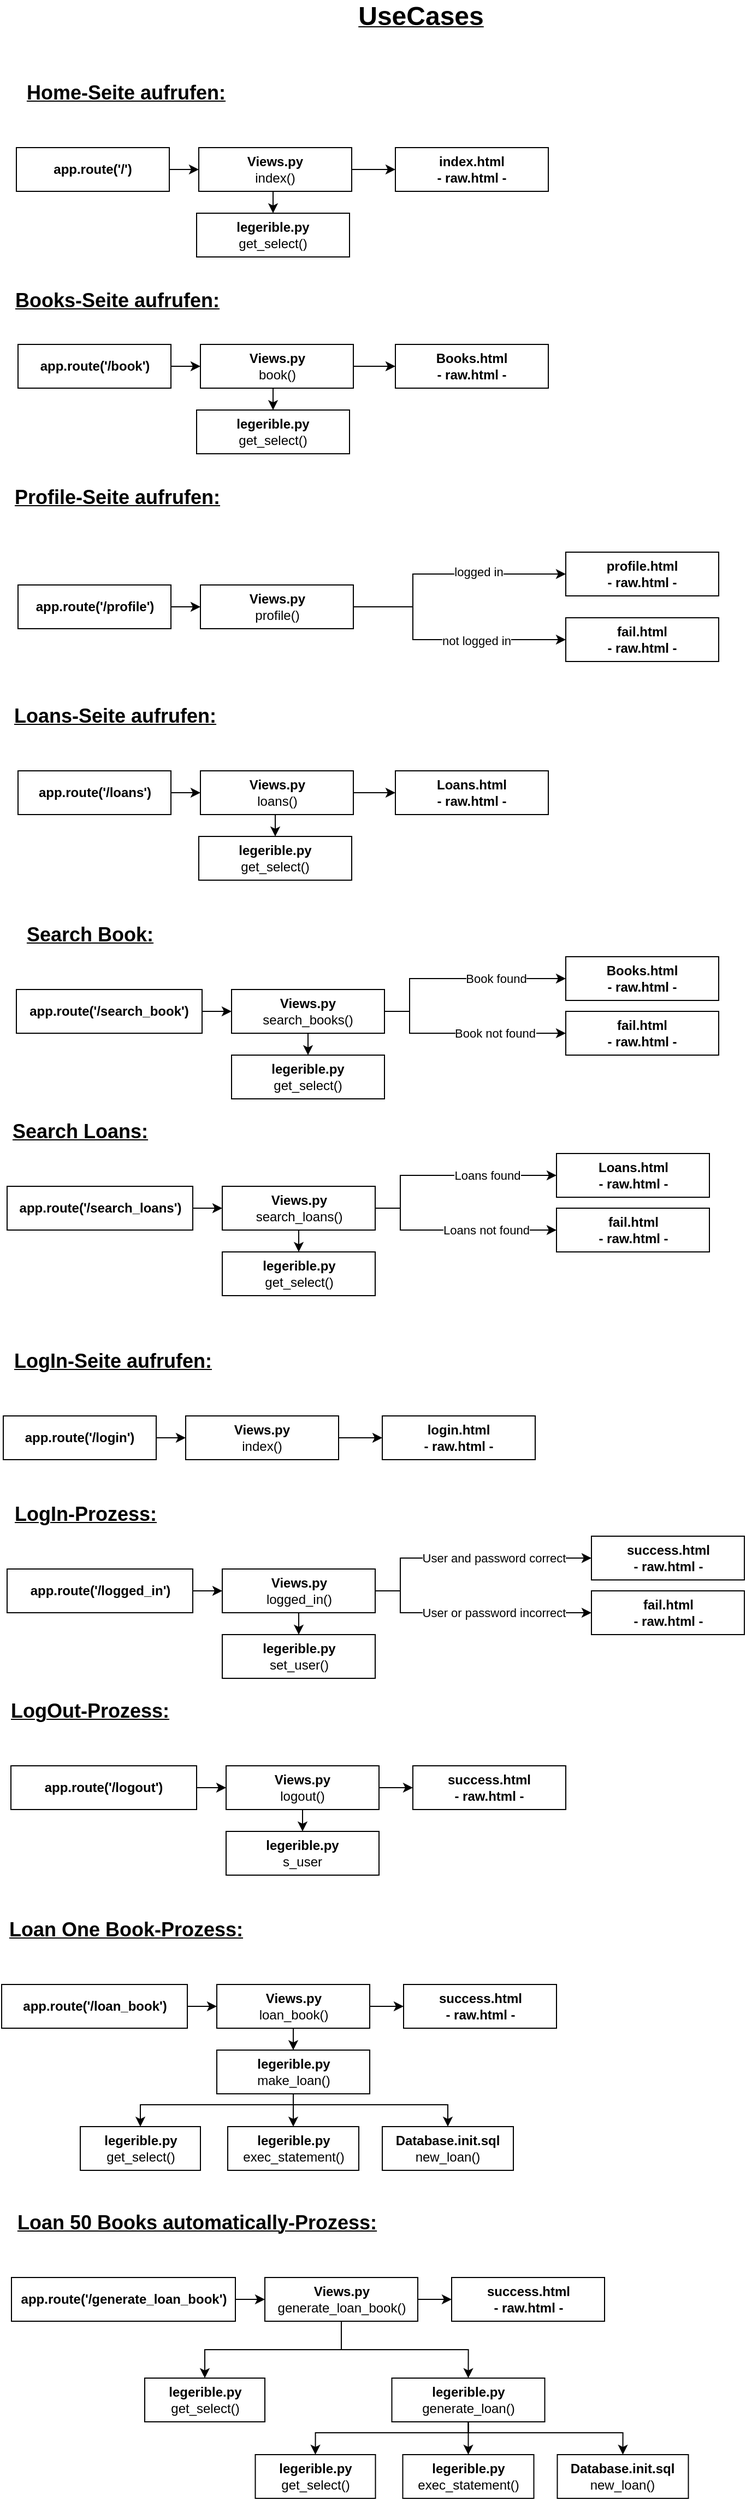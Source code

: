 <mxfile version="14.6.13" type="device"><diagram id="SpnergbPLLay7zpFK1qn" name="Seite-1"><mxGraphModel dx="2105" dy="607" grid="1" gridSize="10" guides="1" tooltips="1" connect="1" arrows="1" fold="1" page="1" pageScale="1" pageWidth="827" pageHeight="1169" math="0" shadow="0"><root><mxCell id="0"/><mxCell id="1" parent="0"/><mxCell id="m5xJV0NDWJDm3_9PE0EE-1" value="&lt;b&gt;&lt;u&gt;&lt;font style=&quot;font-size: 24px&quot;&gt;UseCases&lt;/font&gt;&lt;/u&gt;&lt;/b&gt;" style="text;html=1;align=center;verticalAlign=middle;resizable=0;points=[];autosize=1;" vertex="1" parent="1"><mxGeometry x="-485" y="90" width="130" height="20" as="geometry"/></mxCell><mxCell id="m5xJV0NDWJDm3_9PE0EE-2" value="&lt;b&gt;&lt;u&gt;&lt;font style=&quot;font-size: 18px&quot;&gt;Home-Seite aufrufen:&lt;/font&gt;&lt;/u&gt;&lt;/b&gt;" style="text;html=1;align=center;verticalAlign=middle;resizable=0;points=[];autosize=1;" vertex="1" parent="1"><mxGeometry x="-790" y="160" width="200" height="20" as="geometry"/></mxCell><mxCell id="m5xJV0NDWJDm3_9PE0EE-3" value="&lt;b&gt;index.html&lt;br&gt;- raw.html -&lt;br&gt;&lt;/b&gt;" style="rounded=0;whiteSpace=wrap;html=1;" vertex="1" parent="1"><mxGeometry x="-443" y="220" width="140" height="40" as="geometry"/></mxCell><mxCell id="m5xJV0NDWJDm3_9PE0EE-20" style="edgeStyle=orthogonalEdgeStyle;rounded=0;orthogonalLoop=1;jettySize=auto;html=1;exitX=1;exitY=0.5;exitDx=0;exitDy=0;" edge="1" parent="1" source="m5xJV0NDWJDm3_9PE0EE-7" target="m5xJV0NDWJDm3_9PE0EE-3"><mxGeometry relative="1" as="geometry"/></mxCell><mxCell id="m5xJV0NDWJDm3_9PE0EE-53" style="edgeStyle=orthogonalEdgeStyle;rounded=0;orthogonalLoop=1;jettySize=auto;html=1;exitX=0.5;exitY=1;exitDx=0;exitDy=0;entryX=0.5;entryY=0;entryDx=0;entryDy=0;" edge="1" parent="1" source="m5xJV0NDWJDm3_9PE0EE-7" target="m5xJV0NDWJDm3_9PE0EE-9"><mxGeometry relative="1" as="geometry"/></mxCell><mxCell id="m5xJV0NDWJDm3_9PE0EE-7" value="&lt;b&gt;Views.py&lt;/b&gt;&lt;br&gt;index()" style="rounded=0;whiteSpace=wrap;html=1;" vertex="1" parent="1"><mxGeometry x="-623" y="220" width="140" height="40" as="geometry"/></mxCell><mxCell id="m5xJV0NDWJDm3_9PE0EE-9" value="&lt;b&gt;legerible.py&lt;/b&gt;&lt;br&gt;get_select()" style="rounded=0;whiteSpace=wrap;html=1;" vertex="1" parent="1"><mxGeometry x="-625" y="280" width="140" height="40" as="geometry"/></mxCell><mxCell id="m5xJV0NDWJDm3_9PE0EE-11" value="&lt;b&gt;&lt;u&gt;&lt;font style=&quot;font-size: 18px&quot;&gt;Books-Seite aufrufen:&lt;/font&gt;&lt;/u&gt;&lt;/b&gt;" style="text;html=1;align=center;verticalAlign=middle;resizable=0;points=[];autosize=1;" vertex="1" parent="1"><mxGeometry x="-798.5" y="350" width="200" height="20" as="geometry"/></mxCell><mxCell id="m5xJV0NDWJDm3_9PE0EE-14" value="&lt;b&gt;Books.html&lt;br&gt;- raw.html -&lt;br&gt;&lt;/b&gt;" style="rounded=0;whiteSpace=wrap;html=1;" vertex="1" parent="1"><mxGeometry x="-443" y="400" width="140" height="40" as="geometry"/></mxCell><mxCell id="m5xJV0NDWJDm3_9PE0EE-22" style="edgeStyle=orthogonalEdgeStyle;rounded=0;orthogonalLoop=1;jettySize=auto;html=1;exitX=1;exitY=0.5;exitDx=0;exitDy=0;" edge="1" parent="1" source="m5xJV0NDWJDm3_9PE0EE-17" target="m5xJV0NDWJDm3_9PE0EE-14"><mxGeometry relative="1" as="geometry"/></mxCell><mxCell id="m5xJV0NDWJDm3_9PE0EE-54" style="edgeStyle=orthogonalEdgeStyle;rounded=0;orthogonalLoop=1;jettySize=auto;html=1;exitX=0.5;exitY=1;exitDx=0;exitDy=0;entryX=0.5;entryY=0;entryDx=0;entryDy=0;" edge="1" parent="1" source="m5xJV0NDWJDm3_9PE0EE-17" target="m5xJV0NDWJDm3_9PE0EE-18"><mxGeometry relative="1" as="geometry"/></mxCell><mxCell id="m5xJV0NDWJDm3_9PE0EE-17" value="&lt;b&gt;Views.py&lt;/b&gt;&lt;br&gt;book()" style="rounded=0;whiteSpace=wrap;html=1;" vertex="1" parent="1"><mxGeometry x="-621.5" y="400" width="140" height="40" as="geometry"/></mxCell><mxCell id="m5xJV0NDWJDm3_9PE0EE-18" value="&lt;b&gt;legerible.py&lt;/b&gt;&lt;br&gt;get_select()" style="rounded=0;whiteSpace=wrap;html=1;" vertex="1" parent="1"><mxGeometry x="-625" y="460" width="140" height="40" as="geometry"/></mxCell><mxCell id="m5xJV0NDWJDm3_9PE0EE-24" style="edgeStyle=orthogonalEdgeStyle;rounded=0;orthogonalLoop=1;jettySize=auto;html=1;exitX=1;exitY=0.5;exitDx=0;exitDy=0;entryX=0;entryY=0.5;entryDx=0;entryDy=0;" edge="1" parent="1" source="m5xJV0NDWJDm3_9PE0EE-23" target="m5xJV0NDWJDm3_9PE0EE-7"><mxGeometry relative="1" as="geometry"/></mxCell><mxCell id="m5xJV0NDWJDm3_9PE0EE-23" value="&lt;b&gt;app.route('/')&lt;/b&gt;" style="rounded=0;whiteSpace=wrap;html=1;" vertex="1" parent="1"><mxGeometry x="-790" y="220" width="140" height="40" as="geometry"/></mxCell><mxCell id="m5xJV0NDWJDm3_9PE0EE-26" style="edgeStyle=orthogonalEdgeStyle;rounded=0;orthogonalLoop=1;jettySize=auto;html=1;exitX=1;exitY=0.5;exitDx=0;exitDy=0;entryX=0;entryY=0.5;entryDx=0;entryDy=0;" edge="1" parent="1" source="m5xJV0NDWJDm3_9PE0EE-25" target="m5xJV0NDWJDm3_9PE0EE-17"><mxGeometry relative="1" as="geometry"/></mxCell><mxCell id="m5xJV0NDWJDm3_9PE0EE-25" value="&lt;b&gt;app.route('/book')&lt;/b&gt;" style="rounded=0;whiteSpace=wrap;html=1;" vertex="1" parent="1"><mxGeometry x="-788.5" y="400" width="140" height="40" as="geometry"/></mxCell><mxCell id="m5xJV0NDWJDm3_9PE0EE-27" value="&lt;b&gt;&lt;u&gt;&lt;font style=&quot;font-size: 18px&quot;&gt;Profile-Seite aufrufen:&lt;/font&gt;&lt;/u&gt;&lt;/b&gt;" style="text;html=1;align=center;verticalAlign=middle;resizable=0;points=[];autosize=1;" vertex="1" parent="1"><mxGeometry x="-798.5" y="530" width="200" height="20" as="geometry"/></mxCell><mxCell id="m5xJV0NDWJDm3_9PE0EE-28" value="&lt;b&gt;profile.html&lt;br&gt;- raw.html -&lt;br&gt;&lt;/b&gt;" style="rounded=0;whiteSpace=wrap;html=1;" vertex="1" parent="1"><mxGeometry x="-287" y="590" width="140" height="40" as="geometry"/></mxCell><mxCell id="m5xJV0NDWJDm3_9PE0EE-29" style="edgeStyle=orthogonalEdgeStyle;rounded=0;orthogonalLoop=1;jettySize=auto;html=1;exitX=1;exitY=0.5;exitDx=0;exitDy=0;entryX=0;entryY=0.5;entryDx=0;entryDy=0;" edge="1" parent="1" source="m5xJV0NDWJDm3_9PE0EE-31" target="m5xJV0NDWJDm3_9PE0EE-32"><mxGeometry relative="1" as="geometry"><Array as="points"><mxPoint x="-427" y="640"/><mxPoint x="-427" y="670"/></Array></mxGeometry></mxCell><mxCell id="m5xJV0NDWJDm3_9PE0EE-36" value="not logged in" style="edgeLabel;html=1;align=center;verticalAlign=middle;resizable=0;points=[];" vertex="1" connectable="0" parent="m5xJV0NDWJDm3_9PE0EE-29"><mxGeometry x="0.268" y="-1" relative="1" as="geometry"><mxPoint as="offset"/></mxGeometry></mxCell><mxCell id="m5xJV0NDWJDm3_9PE0EE-30" style="edgeStyle=orthogonalEdgeStyle;rounded=0;orthogonalLoop=1;jettySize=auto;html=1;exitX=1;exitY=0.5;exitDx=0;exitDy=0;" edge="1" parent="1" source="m5xJV0NDWJDm3_9PE0EE-31" target="m5xJV0NDWJDm3_9PE0EE-28"><mxGeometry relative="1" as="geometry"><Array as="points"><mxPoint x="-427" y="640"/><mxPoint x="-427" y="610"/></Array></mxGeometry></mxCell><mxCell id="m5xJV0NDWJDm3_9PE0EE-35" value="logged in" style="edgeLabel;html=1;align=center;verticalAlign=middle;resizable=0;points=[];" vertex="1" connectable="0" parent="m5xJV0NDWJDm3_9PE0EE-30"><mxGeometry x="0.285" y="2" relative="1" as="geometry"><mxPoint as="offset"/></mxGeometry></mxCell><mxCell id="m5xJV0NDWJDm3_9PE0EE-31" value="&lt;b&gt;Views.py&lt;/b&gt;&lt;br&gt;profile()" style="rounded=0;whiteSpace=wrap;html=1;" vertex="1" parent="1"><mxGeometry x="-621.5" y="620" width="140" height="40" as="geometry"/></mxCell><mxCell id="m5xJV0NDWJDm3_9PE0EE-32" value="&lt;b&gt;fail.html&lt;br&gt;- raw.html -&lt;br&gt;&lt;/b&gt;" style="rounded=0;whiteSpace=wrap;html=1;" vertex="1" parent="1"><mxGeometry x="-287" y="650" width="140" height="40" as="geometry"/></mxCell><mxCell id="m5xJV0NDWJDm3_9PE0EE-33" style="edgeStyle=orthogonalEdgeStyle;rounded=0;orthogonalLoop=1;jettySize=auto;html=1;exitX=1;exitY=0.5;exitDx=0;exitDy=0;entryX=0;entryY=0.5;entryDx=0;entryDy=0;" edge="1" parent="1" source="m5xJV0NDWJDm3_9PE0EE-34" target="m5xJV0NDWJDm3_9PE0EE-31"><mxGeometry relative="1" as="geometry"/></mxCell><mxCell id="m5xJV0NDWJDm3_9PE0EE-34" value="&lt;b&gt;app.route('/profile')&lt;/b&gt;" style="rounded=0;whiteSpace=wrap;html=1;" vertex="1" parent="1"><mxGeometry x="-788.5" y="620" width="140" height="40" as="geometry"/></mxCell><mxCell id="m5xJV0NDWJDm3_9PE0EE-37" value="&lt;b&gt;&lt;u&gt;&lt;font style=&quot;font-size: 18px&quot;&gt;Loans-Seite aufrufen:&lt;/font&gt;&lt;/u&gt;&lt;/b&gt;" style="text;html=1;align=center;verticalAlign=middle;resizable=0;points=[];autosize=1;" vertex="1" parent="1"><mxGeometry x="-800" y="730" width="200" height="20" as="geometry"/></mxCell><mxCell id="m5xJV0NDWJDm3_9PE0EE-38" value="&lt;b&gt;Loans.html&lt;br&gt;- raw.html -&lt;br&gt;&lt;/b&gt;" style="rounded=0;whiteSpace=wrap;html=1;" vertex="1" parent="1"><mxGeometry x="-443" y="790" width="140" height="40" as="geometry"/></mxCell><mxCell id="m5xJV0NDWJDm3_9PE0EE-40" style="edgeStyle=orthogonalEdgeStyle;rounded=0;orthogonalLoop=1;jettySize=auto;html=1;exitX=1;exitY=0.5;exitDx=0;exitDy=0;" edge="1" parent="1" source="m5xJV0NDWJDm3_9PE0EE-41" target="m5xJV0NDWJDm3_9PE0EE-38"><mxGeometry relative="1" as="geometry"/></mxCell><mxCell id="m5xJV0NDWJDm3_9PE0EE-55" style="edgeStyle=orthogonalEdgeStyle;rounded=0;orthogonalLoop=1;jettySize=auto;html=1;exitX=0.5;exitY=1;exitDx=0;exitDy=0;entryX=0.5;entryY=0;entryDx=0;entryDy=0;" edge="1" parent="1" source="m5xJV0NDWJDm3_9PE0EE-41" target="m5xJV0NDWJDm3_9PE0EE-42"><mxGeometry relative="1" as="geometry"/></mxCell><mxCell id="m5xJV0NDWJDm3_9PE0EE-41" value="&lt;b&gt;Views.py&lt;/b&gt;&lt;br&gt;loans()" style="rounded=0;whiteSpace=wrap;html=1;" vertex="1" parent="1"><mxGeometry x="-621.5" y="790" width="140" height="40" as="geometry"/></mxCell><mxCell id="m5xJV0NDWJDm3_9PE0EE-42" value="&lt;b&gt;legerible.py&lt;/b&gt;&lt;br&gt;get_select()" style="rounded=0;whiteSpace=wrap;html=1;" vertex="1" parent="1"><mxGeometry x="-623" y="850" width="140" height="40" as="geometry"/></mxCell><mxCell id="m5xJV0NDWJDm3_9PE0EE-43" style="edgeStyle=orthogonalEdgeStyle;rounded=0;orthogonalLoop=1;jettySize=auto;html=1;exitX=1;exitY=0.5;exitDx=0;exitDy=0;entryX=0;entryY=0.5;entryDx=0;entryDy=0;" edge="1" parent="1" source="m5xJV0NDWJDm3_9PE0EE-44" target="m5xJV0NDWJDm3_9PE0EE-41"><mxGeometry relative="1" as="geometry"/></mxCell><mxCell id="m5xJV0NDWJDm3_9PE0EE-44" value="&lt;b&gt;app.route('/loans')&lt;/b&gt;" style="rounded=0;whiteSpace=wrap;html=1;" vertex="1" parent="1"><mxGeometry x="-788.5" y="790" width="140" height="40" as="geometry"/></mxCell><mxCell id="m5xJV0NDWJDm3_9PE0EE-45" value="&lt;b&gt;&lt;u&gt;&lt;font style=&quot;font-size: 18px&quot;&gt;Search Book:&lt;/font&gt;&lt;/u&gt;&lt;/b&gt;" style="text;html=1;align=center;verticalAlign=middle;resizable=0;points=[];autosize=1;" vertex="1" parent="1"><mxGeometry x="-788.5" y="930" width="130" height="20" as="geometry"/></mxCell><mxCell id="m5xJV0NDWJDm3_9PE0EE-46" value="&lt;b&gt;Books.html&lt;br&gt;- raw.html -&lt;br&gt;&lt;/b&gt;" style="rounded=0;whiteSpace=wrap;html=1;" vertex="1" parent="1"><mxGeometry x="-287" y="960" width="140" height="40" as="geometry"/></mxCell><mxCell id="m5xJV0NDWJDm3_9PE0EE-48" value="Book found" style="edgeStyle=orthogonalEdgeStyle;rounded=0;orthogonalLoop=1;jettySize=auto;html=1;exitX=1;exitY=0.5;exitDx=0;exitDy=0;" edge="1" parent="1" source="m5xJV0NDWJDm3_9PE0EE-49" target="m5xJV0NDWJDm3_9PE0EE-46"><mxGeometry x="0.346" relative="1" as="geometry"><Array as="points"><mxPoint x="-430" y="1010"/><mxPoint x="-430" y="980"/></Array><mxPoint as="offset"/></mxGeometry></mxCell><mxCell id="m5xJV0NDWJDm3_9PE0EE-56" style="edgeStyle=orthogonalEdgeStyle;rounded=0;orthogonalLoop=1;jettySize=auto;html=1;exitX=0.5;exitY=1;exitDx=0;exitDy=0;entryX=0.5;entryY=0;entryDx=0;entryDy=0;" edge="1" parent="1" source="m5xJV0NDWJDm3_9PE0EE-49" target="m5xJV0NDWJDm3_9PE0EE-50"><mxGeometry relative="1" as="geometry"/></mxCell><mxCell id="m5xJV0NDWJDm3_9PE0EE-58" value="Book not found" style="edgeStyle=orthogonalEdgeStyle;rounded=0;orthogonalLoop=1;jettySize=auto;html=1;exitX=1;exitY=0.5;exitDx=0;exitDy=0;" edge="1" parent="1" source="m5xJV0NDWJDm3_9PE0EE-49" target="m5xJV0NDWJDm3_9PE0EE-57"><mxGeometry x="0.301" relative="1" as="geometry"><Array as="points"><mxPoint x="-430" y="1010"/><mxPoint x="-430" y="1030"/></Array><mxPoint as="offset"/></mxGeometry></mxCell><mxCell id="m5xJV0NDWJDm3_9PE0EE-49" value="&lt;b&gt;Views.py&lt;/b&gt;&lt;br&gt;search_books()" style="rounded=0;whiteSpace=wrap;html=1;" vertex="1" parent="1"><mxGeometry x="-593" y="990" width="140" height="40" as="geometry"/></mxCell><mxCell id="m5xJV0NDWJDm3_9PE0EE-50" value="&lt;b&gt;legerible.py&lt;/b&gt;&lt;br&gt;get_select()" style="rounded=0;whiteSpace=wrap;html=1;" vertex="1" parent="1"><mxGeometry x="-593" y="1050" width="140" height="40" as="geometry"/></mxCell><mxCell id="m5xJV0NDWJDm3_9PE0EE-51" style="edgeStyle=orthogonalEdgeStyle;rounded=0;orthogonalLoop=1;jettySize=auto;html=1;exitX=1;exitY=0.5;exitDx=0;exitDy=0;entryX=0;entryY=0.5;entryDx=0;entryDy=0;" edge="1" parent="1" source="m5xJV0NDWJDm3_9PE0EE-52" target="m5xJV0NDWJDm3_9PE0EE-49"><mxGeometry relative="1" as="geometry"/></mxCell><mxCell id="m5xJV0NDWJDm3_9PE0EE-52" value="&lt;b&gt;app.route('/search_book')&lt;/b&gt;" style="rounded=0;whiteSpace=wrap;html=1;" vertex="1" parent="1"><mxGeometry x="-790" y="990" width="170" height="40" as="geometry"/></mxCell><mxCell id="m5xJV0NDWJDm3_9PE0EE-57" value="&lt;b&gt;fail.html&lt;br&gt;- raw.html -&lt;br&gt;&lt;/b&gt;" style="rounded=0;whiteSpace=wrap;html=1;" vertex="1" parent="1"><mxGeometry x="-287" y="1010" width="140" height="40" as="geometry"/></mxCell><mxCell id="m5xJV0NDWJDm3_9PE0EE-59" value="&lt;b&gt;&lt;u&gt;&lt;font style=&quot;font-size: 18px&quot;&gt;Search Loans:&lt;/font&gt;&lt;/u&gt;&lt;/b&gt;" style="text;html=1;align=center;verticalAlign=middle;resizable=0;points=[];autosize=1;" vertex="1" parent="1"><mxGeometry x="-802" y="1110" width="140" height="20" as="geometry"/></mxCell><mxCell id="m5xJV0NDWJDm3_9PE0EE-60" value="&lt;b&gt;Loans.html&lt;br&gt;- raw.html -&lt;br&gt;&lt;/b&gt;" style="rounded=0;whiteSpace=wrap;html=1;" vertex="1" parent="1"><mxGeometry x="-295.5" y="1140" width="140" height="40" as="geometry"/></mxCell><mxCell id="m5xJV0NDWJDm3_9PE0EE-61" value="Loans found" style="edgeStyle=orthogonalEdgeStyle;rounded=0;orthogonalLoop=1;jettySize=auto;html=1;exitX=1;exitY=0.5;exitDx=0;exitDy=0;" edge="1" parent="1" source="m5xJV0NDWJDm3_9PE0EE-64" target="m5xJV0NDWJDm3_9PE0EE-60"><mxGeometry x="0.346" relative="1" as="geometry"><Array as="points"><mxPoint x="-438.5" y="1190"/><mxPoint x="-438.5" y="1160"/></Array><mxPoint as="offset"/></mxGeometry></mxCell><mxCell id="m5xJV0NDWJDm3_9PE0EE-62" style="edgeStyle=orthogonalEdgeStyle;rounded=0;orthogonalLoop=1;jettySize=auto;html=1;exitX=0.5;exitY=1;exitDx=0;exitDy=0;entryX=0.5;entryY=0;entryDx=0;entryDy=0;" edge="1" parent="1" source="m5xJV0NDWJDm3_9PE0EE-64" target="m5xJV0NDWJDm3_9PE0EE-65"><mxGeometry relative="1" as="geometry"/></mxCell><mxCell id="m5xJV0NDWJDm3_9PE0EE-63" value="Loans not found" style="edgeStyle=orthogonalEdgeStyle;rounded=0;orthogonalLoop=1;jettySize=auto;html=1;exitX=1;exitY=0.5;exitDx=0;exitDy=0;" edge="1" parent="1" source="m5xJV0NDWJDm3_9PE0EE-64" target="m5xJV0NDWJDm3_9PE0EE-68"><mxGeometry x="0.301" relative="1" as="geometry"><Array as="points"><mxPoint x="-438.5" y="1190"/><mxPoint x="-438.5" y="1210"/></Array><mxPoint as="offset"/></mxGeometry></mxCell><mxCell id="m5xJV0NDWJDm3_9PE0EE-64" value="&lt;b&gt;Views.py&lt;/b&gt;&lt;br&gt;search_loans()" style="rounded=0;whiteSpace=wrap;html=1;" vertex="1" parent="1"><mxGeometry x="-601.5" y="1170" width="140" height="40" as="geometry"/></mxCell><mxCell id="m5xJV0NDWJDm3_9PE0EE-65" value="&lt;b&gt;legerible.py&lt;/b&gt;&lt;br&gt;get_select()" style="rounded=0;whiteSpace=wrap;html=1;" vertex="1" parent="1"><mxGeometry x="-601.5" y="1230" width="140" height="40" as="geometry"/></mxCell><mxCell id="m5xJV0NDWJDm3_9PE0EE-66" style="edgeStyle=orthogonalEdgeStyle;rounded=0;orthogonalLoop=1;jettySize=auto;html=1;exitX=1;exitY=0.5;exitDx=0;exitDy=0;entryX=0;entryY=0.5;entryDx=0;entryDy=0;" edge="1" parent="1" source="m5xJV0NDWJDm3_9PE0EE-67" target="m5xJV0NDWJDm3_9PE0EE-64"><mxGeometry relative="1" as="geometry"/></mxCell><mxCell id="m5xJV0NDWJDm3_9PE0EE-67" value="&lt;b&gt;app.route('/search_loans')&lt;/b&gt;" style="rounded=0;whiteSpace=wrap;html=1;" vertex="1" parent="1"><mxGeometry x="-798.5" y="1170" width="170" height="40" as="geometry"/></mxCell><mxCell id="m5xJV0NDWJDm3_9PE0EE-68" value="&lt;b&gt;fail.html&lt;br&gt;- raw.html -&lt;br&gt;&lt;/b&gt;" style="rounded=0;whiteSpace=wrap;html=1;" vertex="1" parent="1"><mxGeometry x="-295.5" y="1190" width="140" height="40" as="geometry"/></mxCell><mxCell id="m5xJV0NDWJDm3_9PE0EE-69" value="&lt;b&gt;&lt;u&gt;&lt;font style=&quot;font-size: 18px&quot;&gt;LogIn-Prozess:&lt;/font&gt;&lt;/u&gt;&lt;/b&gt;" style="text;html=1;align=center;verticalAlign=middle;resizable=0;points=[];autosize=1;" vertex="1" parent="1"><mxGeometry x="-802" y="1460" width="150" height="20" as="geometry"/></mxCell><mxCell id="m5xJV0NDWJDm3_9PE0EE-70" value="&lt;b&gt;success.html&lt;br&gt;- raw.html -&lt;br&gt;&lt;/b&gt;" style="rounded=0;whiteSpace=wrap;html=1;" vertex="1" parent="1"><mxGeometry x="-263.5" y="1490" width="140" height="40" as="geometry"/></mxCell><mxCell id="m5xJV0NDWJDm3_9PE0EE-71" value="User and password correct" style="edgeStyle=orthogonalEdgeStyle;rounded=0;orthogonalLoop=1;jettySize=auto;html=1;exitX=1;exitY=0.5;exitDx=0;exitDy=0;" edge="1" parent="1" source="m5xJV0NDWJDm3_9PE0EE-74" target="m5xJV0NDWJDm3_9PE0EE-70"><mxGeometry x="0.21" relative="1" as="geometry"><Array as="points"><mxPoint x="-438.5" y="1540"/><mxPoint x="-438.5" y="1510"/></Array><mxPoint as="offset"/></mxGeometry></mxCell><mxCell id="m5xJV0NDWJDm3_9PE0EE-72" style="edgeStyle=orthogonalEdgeStyle;rounded=0;orthogonalLoop=1;jettySize=auto;html=1;exitX=0.5;exitY=1;exitDx=0;exitDy=0;entryX=0.5;entryY=0;entryDx=0;entryDy=0;" edge="1" parent="1" source="m5xJV0NDWJDm3_9PE0EE-74" target="m5xJV0NDWJDm3_9PE0EE-75"><mxGeometry relative="1" as="geometry"/></mxCell><mxCell id="m5xJV0NDWJDm3_9PE0EE-73" value="User or password incorrect" style="edgeStyle=orthogonalEdgeStyle;rounded=0;orthogonalLoop=1;jettySize=auto;html=1;exitX=1;exitY=0.5;exitDx=0;exitDy=0;" edge="1" parent="1" source="m5xJV0NDWJDm3_9PE0EE-74" target="m5xJV0NDWJDm3_9PE0EE-78"><mxGeometry x="0.174" relative="1" as="geometry"><Array as="points"><mxPoint x="-438.5" y="1540"/><mxPoint x="-438.5" y="1560"/></Array><mxPoint as="offset"/></mxGeometry></mxCell><mxCell id="m5xJV0NDWJDm3_9PE0EE-74" value="&lt;b&gt;Views.py&lt;/b&gt;&lt;br&gt;logged_in()" style="rounded=0;whiteSpace=wrap;html=1;" vertex="1" parent="1"><mxGeometry x="-601.5" y="1520" width="140" height="40" as="geometry"/></mxCell><mxCell id="m5xJV0NDWJDm3_9PE0EE-75" value="&lt;b&gt;legerible.py&lt;/b&gt;&lt;br&gt;set_user()" style="rounded=0;whiteSpace=wrap;html=1;" vertex="1" parent="1"><mxGeometry x="-601.5" y="1580" width="140" height="40" as="geometry"/></mxCell><mxCell id="m5xJV0NDWJDm3_9PE0EE-76" style="edgeStyle=orthogonalEdgeStyle;rounded=0;orthogonalLoop=1;jettySize=auto;html=1;exitX=1;exitY=0.5;exitDx=0;exitDy=0;entryX=0;entryY=0.5;entryDx=0;entryDy=0;" edge="1" parent="1" source="m5xJV0NDWJDm3_9PE0EE-77" target="m5xJV0NDWJDm3_9PE0EE-74"><mxGeometry relative="1" as="geometry"/></mxCell><mxCell id="m5xJV0NDWJDm3_9PE0EE-77" value="&lt;b&gt;app.route('/logged_in')&lt;/b&gt;" style="rounded=0;whiteSpace=wrap;html=1;" vertex="1" parent="1"><mxGeometry x="-798.5" y="1520" width="170" height="40" as="geometry"/></mxCell><mxCell id="m5xJV0NDWJDm3_9PE0EE-78" value="&lt;b&gt;fail.html&lt;br&gt;- raw.html -&lt;br&gt;&lt;/b&gt;" style="rounded=0;whiteSpace=wrap;html=1;" vertex="1" parent="1"><mxGeometry x="-263.5" y="1540" width="140" height="40" as="geometry"/></mxCell><mxCell id="m5xJV0NDWJDm3_9PE0EE-79" value="&lt;b&gt;&lt;u&gt;&lt;font style=&quot;font-size: 18px&quot;&gt;LogIn-Seite aufrufen:&lt;/font&gt;&lt;/u&gt;&lt;/b&gt;" style="text;html=1;align=center;verticalAlign=middle;resizable=0;points=[];autosize=1;" vertex="1" parent="1"><mxGeometry x="-802" y="1320" width="200" height="20" as="geometry"/></mxCell><mxCell id="m5xJV0NDWJDm3_9PE0EE-80" value="&lt;b&gt;login.html&lt;br&gt;- raw.html -&lt;br&gt;&lt;/b&gt;" style="rounded=0;whiteSpace=wrap;html=1;" vertex="1" parent="1"><mxGeometry x="-455" y="1380" width="140" height="40" as="geometry"/></mxCell><mxCell id="m5xJV0NDWJDm3_9PE0EE-81" style="edgeStyle=orthogonalEdgeStyle;rounded=0;orthogonalLoop=1;jettySize=auto;html=1;exitX=1;exitY=0.5;exitDx=0;exitDy=0;" edge="1" parent="1" source="m5xJV0NDWJDm3_9PE0EE-83" target="m5xJV0NDWJDm3_9PE0EE-80"><mxGeometry relative="1" as="geometry"/></mxCell><mxCell id="m5xJV0NDWJDm3_9PE0EE-83" value="&lt;b&gt;Views.py&lt;/b&gt;&lt;br&gt;index()" style="rounded=0;whiteSpace=wrap;html=1;" vertex="1" parent="1"><mxGeometry x="-635" y="1380" width="140" height="40" as="geometry"/></mxCell><mxCell id="m5xJV0NDWJDm3_9PE0EE-85" style="edgeStyle=orthogonalEdgeStyle;rounded=0;orthogonalLoop=1;jettySize=auto;html=1;exitX=1;exitY=0.5;exitDx=0;exitDy=0;entryX=0;entryY=0.5;entryDx=0;entryDy=0;" edge="1" parent="1" source="m5xJV0NDWJDm3_9PE0EE-86" target="m5xJV0NDWJDm3_9PE0EE-83"><mxGeometry relative="1" as="geometry"/></mxCell><mxCell id="m5xJV0NDWJDm3_9PE0EE-86" value="&lt;b&gt;app.route('/login')&lt;/b&gt;" style="rounded=0;whiteSpace=wrap;html=1;" vertex="1" parent="1"><mxGeometry x="-802" y="1380" width="140" height="40" as="geometry"/></mxCell><mxCell id="m5xJV0NDWJDm3_9PE0EE-87" value="&lt;b&gt;&lt;u&gt;&lt;font style=&quot;font-size: 18px&quot;&gt;LogOut-Prozess:&lt;/font&gt;&lt;/u&gt;&lt;/b&gt;" style="text;html=1;align=center;verticalAlign=middle;resizable=0;points=[];autosize=1;" vertex="1" parent="1"><mxGeometry x="-803.5" y="1640" width="160" height="20" as="geometry"/></mxCell><mxCell id="m5xJV0NDWJDm3_9PE0EE-88" value="&lt;b&gt;success.html&lt;br&gt;- raw.html -&lt;br&gt;&lt;/b&gt;" style="rounded=0;whiteSpace=wrap;html=1;" vertex="1" parent="1"><mxGeometry x="-427" y="1700" width="140" height="40" as="geometry"/></mxCell><mxCell id="m5xJV0NDWJDm3_9PE0EE-90" style="edgeStyle=orthogonalEdgeStyle;rounded=0;orthogonalLoop=1;jettySize=auto;html=1;exitX=0.5;exitY=1;exitDx=0;exitDy=0;entryX=0.5;entryY=0;entryDx=0;entryDy=0;" edge="1" parent="1" source="m5xJV0NDWJDm3_9PE0EE-92" target="m5xJV0NDWJDm3_9PE0EE-93"><mxGeometry relative="1" as="geometry"/></mxCell><mxCell id="m5xJV0NDWJDm3_9PE0EE-97" style="edgeStyle=orthogonalEdgeStyle;rounded=0;orthogonalLoop=1;jettySize=auto;html=1;exitX=1;exitY=0.5;exitDx=0;exitDy=0;entryX=0;entryY=0.5;entryDx=0;entryDy=0;" edge="1" parent="1" source="m5xJV0NDWJDm3_9PE0EE-92" target="m5xJV0NDWJDm3_9PE0EE-88"><mxGeometry relative="1" as="geometry"/></mxCell><mxCell id="m5xJV0NDWJDm3_9PE0EE-92" value="&lt;b&gt;Views.py&lt;/b&gt;&lt;br&gt;logout()" style="rounded=0;whiteSpace=wrap;html=1;" vertex="1" parent="1"><mxGeometry x="-598" y="1700" width="140" height="40" as="geometry"/></mxCell><mxCell id="m5xJV0NDWJDm3_9PE0EE-93" value="&lt;b&gt;legerible.py&lt;/b&gt;&lt;br&gt;s_user" style="rounded=0;whiteSpace=wrap;html=1;" vertex="1" parent="1"><mxGeometry x="-598" y="1760" width="140" height="40" as="geometry"/></mxCell><mxCell id="m5xJV0NDWJDm3_9PE0EE-94" style="edgeStyle=orthogonalEdgeStyle;rounded=0;orthogonalLoop=1;jettySize=auto;html=1;exitX=1;exitY=0.5;exitDx=0;exitDy=0;entryX=0;entryY=0.5;entryDx=0;entryDy=0;" edge="1" parent="1" source="m5xJV0NDWJDm3_9PE0EE-95" target="m5xJV0NDWJDm3_9PE0EE-92"><mxGeometry relative="1" as="geometry"/></mxCell><mxCell id="m5xJV0NDWJDm3_9PE0EE-95" value="&lt;b&gt;app.route('/logout')&lt;/b&gt;" style="rounded=0;whiteSpace=wrap;html=1;" vertex="1" parent="1"><mxGeometry x="-795" y="1700" width="170" height="40" as="geometry"/></mxCell><mxCell id="m5xJV0NDWJDm3_9PE0EE-98" value="&lt;b&gt;&lt;u&gt;&lt;font style=&quot;font-size: 18px&quot;&gt;Loan One Book-Prozess:&lt;/font&gt;&lt;/u&gt;&lt;/b&gt;" style="text;html=1;align=center;verticalAlign=middle;resizable=0;points=[];autosize=1;" vertex="1" parent="1"><mxGeometry x="-805" y="1840" width="230" height="20" as="geometry"/></mxCell><mxCell id="m5xJV0NDWJDm3_9PE0EE-99" value="&lt;b&gt;success.html&lt;br&gt;- raw.html -&lt;br&gt;&lt;/b&gt;" style="rounded=0;whiteSpace=wrap;html=1;" vertex="1" parent="1"><mxGeometry x="-435.5" y="1900" width="140" height="40" as="geometry"/></mxCell><mxCell id="m5xJV0NDWJDm3_9PE0EE-100" style="edgeStyle=orthogonalEdgeStyle;rounded=0;orthogonalLoop=1;jettySize=auto;html=1;exitX=0.5;exitY=1;exitDx=0;exitDy=0;entryX=0.5;entryY=0;entryDx=0;entryDy=0;" edge="1" parent="1" source="m5xJV0NDWJDm3_9PE0EE-102" target="m5xJV0NDWJDm3_9PE0EE-103"><mxGeometry relative="1" as="geometry"/></mxCell><mxCell id="m5xJV0NDWJDm3_9PE0EE-101" style="edgeStyle=orthogonalEdgeStyle;rounded=0;orthogonalLoop=1;jettySize=auto;html=1;exitX=1;exitY=0.5;exitDx=0;exitDy=0;entryX=0;entryY=0.5;entryDx=0;entryDy=0;" edge="1" parent="1" source="m5xJV0NDWJDm3_9PE0EE-102" target="m5xJV0NDWJDm3_9PE0EE-99"><mxGeometry relative="1" as="geometry"/></mxCell><mxCell id="m5xJV0NDWJDm3_9PE0EE-102" value="&lt;b&gt;Views.py&lt;/b&gt;&lt;br&gt;loan_book()" style="rounded=0;whiteSpace=wrap;html=1;" vertex="1" parent="1"><mxGeometry x="-606.5" y="1900" width="140" height="40" as="geometry"/></mxCell><mxCell id="m5xJV0NDWJDm3_9PE0EE-112" style="edgeStyle=orthogonalEdgeStyle;rounded=0;orthogonalLoop=1;jettySize=auto;html=1;exitX=0.5;exitY=1;exitDx=0;exitDy=0;entryX=0.5;entryY=0;entryDx=0;entryDy=0;" edge="1" parent="1" source="m5xJV0NDWJDm3_9PE0EE-103" target="m5xJV0NDWJDm3_9PE0EE-111"><mxGeometry relative="1" as="geometry"><Array as="points"><mxPoint x="-536" y="2010"/><mxPoint x="-395" y="2010"/></Array></mxGeometry></mxCell><mxCell id="m5xJV0NDWJDm3_9PE0EE-113" style="edgeStyle=orthogonalEdgeStyle;rounded=0;orthogonalLoop=1;jettySize=auto;html=1;exitX=0.5;exitY=1;exitDx=0;exitDy=0;entryX=0.5;entryY=0;entryDx=0;entryDy=0;" edge="1" parent="1" source="m5xJV0NDWJDm3_9PE0EE-103" target="m5xJV0NDWJDm3_9PE0EE-108"><mxGeometry relative="1" as="geometry"/></mxCell><mxCell id="m5xJV0NDWJDm3_9PE0EE-114" style="edgeStyle=orthogonalEdgeStyle;rounded=0;orthogonalLoop=1;jettySize=auto;html=1;exitX=0.5;exitY=1;exitDx=0;exitDy=0;entryX=0.5;entryY=0;entryDx=0;entryDy=0;" edge="1" parent="1" source="m5xJV0NDWJDm3_9PE0EE-103" target="m5xJV0NDWJDm3_9PE0EE-106"><mxGeometry relative="1" as="geometry"><Array as="points"><mxPoint x="-536" y="2010"/><mxPoint x="-676" y="2010"/></Array></mxGeometry></mxCell><mxCell id="m5xJV0NDWJDm3_9PE0EE-103" value="&lt;b&gt;legerible.py&lt;/b&gt;&lt;br&gt;make_loan()" style="rounded=0;whiteSpace=wrap;html=1;" vertex="1" parent="1"><mxGeometry x="-606.5" y="1960" width="140" height="40" as="geometry"/></mxCell><mxCell id="m5xJV0NDWJDm3_9PE0EE-104" style="edgeStyle=orthogonalEdgeStyle;rounded=0;orthogonalLoop=1;jettySize=auto;html=1;exitX=1;exitY=0.5;exitDx=0;exitDy=0;entryX=0;entryY=0.5;entryDx=0;entryDy=0;" edge="1" parent="1" source="m5xJV0NDWJDm3_9PE0EE-105" target="m5xJV0NDWJDm3_9PE0EE-102"><mxGeometry relative="1" as="geometry"/></mxCell><mxCell id="m5xJV0NDWJDm3_9PE0EE-105" value="&lt;b&gt;app.route('/loan_book')&lt;/b&gt;" style="rounded=0;whiteSpace=wrap;html=1;" vertex="1" parent="1"><mxGeometry x="-803.5" y="1900" width="170" height="40" as="geometry"/></mxCell><mxCell id="m5xJV0NDWJDm3_9PE0EE-106" value="&lt;b&gt;legerible.py&lt;/b&gt;&lt;br&gt;get_select()" style="rounded=0;whiteSpace=wrap;html=1;" vertex="1" parent="1"><mxGeometry x="-731.5" y="2030" width="110" height="40" as="geometry"/></mxCell><mxCell id="m5xJV0NDWJDm3_9PE0EE-108" value="&lt;b&gt;legerible.py&lt;/b&gt;&lt;br&gt;exec_statement()" style="rounded=0;whiteSpace=wrap;html=1;" vertex="1" parent="1"><mxGeometry x="-596.5" y="2030" width="120" height="40" as="geometry"/></mxCell><mxCell id="m5xJV0NDWJDm3_9PE0EE-111" value="&lt;b&gt;Database.init.sql&lt;/b&gt;&lt;br&gt;new_loan()" style="rounded=0;whiteSpace=wrap;html=1;" vertex="1" parent="1"><mxGeometry x="-455" y="2030" width="120" height="40" as="geometry"/></mxCell><mxCell id="m5xJV0NDWJDm3_9PE0EE-115" value="&lt;b&gt;&lt;u&gt;&lt;font style=&quot;font-size: 18px&quot;&gt;Loan 50 Books automatically-Prozess:&lt;/font&gt;&lt;/u&gt;&lt;/b&gt;" style="text;html=1;align=center;verticalAlign=middle;resizable=0;points=[];autosize=1;" vertex="1" parent="1"><mxGeometry x="-795" y="2108" width="340" height="20" as="geometry"/></mxCell><mxCell id="m5xJV0NDWJDm3_9PE0EE-116" value="&lt;b&gt;success.html&lt;br&gt;- raw.html -&lt;br&gt;&lt;/b&gt;" style="rounded=0;whiteSpace=wrap;html=1;" vertex="1" parent="1"><mxGeometry x="-391.5" y="2168" width="140" height="40" as="geometry"/></mxCell><mxCell id="m5xJV0NDWJDm3_9PE0EE-117" style="edgeStyle=orthogonalEdgeStyle;rounded=0;orthogonalLoop=1;jettySize=auto;html=1;exitX=0.5;exitY=1;exitDx=0;exitDy=0;entryX=0.5;entryY=0;entryDx=0;entryDy=0;" edge="1" parent="1" source="m5xJV0NDWJDm3_9PE0EE-119" target="m5xJV0NDWJDm3_9PE0EE-123"><mxGeometry relative="1" as="geometry"/></mxCell><mxCell id="m5xJV0NDWJDm3_9PE0EE-118" style="edgeStyle=orthogonalEdgeStyle;rounded=0;orthogonalLoop=1;jettySize=auto;html=1;exitX=1;exitY=0.5;exitDx=0;exitDy=0;entryX=0;entryY=0.5;entryDx=0;entryDy=0;" edge="1" parent="1" source="m5xJV0NDWJDm3_9PE0EE-119" target="m5xJV0NDWJDm3_9PE0EE-116"><mxGeometry relative="1" as="geometry"/></mxCell><mxCell id="m5xJV0NDWJDm3_9PE0EE-130" style="edgeStyle=orthogonalEdgeStyle;rounded=0;orthogonalLoop=1;jettySize=auto;html=1;exitX=0.5;exitY=1;exitDx=0;exitDy=0;entryX=0.5;entryY=0;entryDx=0;entryDy=0;" edge="1" parent="1" source="m5xJV0NDWJDm3_9PE0EE-119" target="m5xJV0NDWJDm3_9PE0EE-129"><mxGeometry relative="1" as="geometry"/></mxCell><mxCell id="m5xJV0NDWJDm3_9PE0EE-119" value="&lt;b&gt;Views.py&lt;/b&gt;&lt;br&gt;generate_loan_book()" style="rounded=0;whiteSpace=wrap;html=1;" vertex="1" parent="1"><mxGeometry x="-562.5" y="2168" width="140" height="40" as="geometry"/></mxCell><mxCell id="m5xJV0NDWJDm3_9PE0EE-120" style="edgeStyle=orthogonalEdgeStyle;rounded=0;orthogonalLoop=1;jettySize=auto;html=1;exitX=0.5;exitY=1;exitDx=0;exitDy=0;entryX=0.5;entryY=0;entryDx=0;entryDy=0;" edge="1" parent="1" source="m5xJV0NDWJDm3_9PE0EE-123" target="m5xJV0NDWJDm3_9PE0EE-128"><mxGeometry relative="1" as="geometry"><Array as="points"><mxPoint x="-375.75" y="2310"/><mxPoint x="-234.75" y="2310"/></Array></mxGeometry></mxCell><mxCell id="m5xJV0NDWJDm3_9PE0EE-121" style="edgeStyle=orthogonalEdgeStyle;rounded=0;orthogonalLoop=1;jettySize=auto;html=1;exitX=0.5;exitY=1;exitDx=0;exitDy=0;entryX=0.5;entryY=0;entryDx=0;entryDy=0;" edge="1" parent="1" source="m5xJV0NDWJDm3_9PE0EE-123" target="m5xJV0NDWJDm3_9PE0EE-127"><mxGeometry relative="1" as="geometry"/></mxCell><mxCell id="m5xJV0NDWJDm3_9PE0EE-122" style="edgeStyle=orthogonalEdgeStyle;rounded=0;orthogonalLoop=1;jettySize=auto;html=1;exitX=0.5;exitY=1;exitDx=0;exitDy=0;entryX=0.5;entryY=0;entryDx=0;entryDy=0;" edge="1" parent="1" source="m5xJV0NDWJDm3_9PE0EE-123" target="m5xJV0NDWJDm3_9PE0EE-126"><mxGeometry relative="1" as="geometry"><Array as="points"><mxPoint x="-375.75" y="2310"/><mxPoint x="-515.75" y="2310"/></Array></mxGeometry></mxCell><mxCell id="m5xJV0NDWJDm3_9PE0EE-123" value="&lt;b&gt;legerible.py&lt;/b&gt;&lt;br&gt;generate_loan()" style="rounded=0;whiteSpace=wrap;html=1;" vertex="1" parent="1"><mxGeometry x="-446.25" y="2260" width="140" height="40" as="geometry"/></mxCell><mxCell id="m5xJV0NDWJDm3_9PE0EE-124" style="edgeStyle=orthogonalEdgeStyle;rounded=0;orthogonalLoop=1;jettySize=auto;html=1;exitX=1;exitY=0.5;exitDx=0;exitDy=0;entryX=0;entryY=0.5;entryDx=0;entryDy=0;" edge="1" parent="1" source="m5xJV0NDWJDm3_9PE0EE-125" target="m5xJV0NDWJDm3_9PE0EE-119"><mxGeometry relative="1" as="geometry"/></mxCell><mxCell id="m5xJV0NDWJDm3_9PE0EE-125" value="&lt;b&gt;app.route('/generate_loan_book')&lt;/b&gt;" style="rounded=0;whiteSpace=wrap;html=1;" vertex="1" parent="1"><mxGeometry x="-794.5" y="2168" width="205" height="40" as="geometry"/></mxCell><mxCell id="m5xJV0NDWJDm3_9PE0EE-126" value="&lt;b&gt;legerible.py&lt;/b&gt;&lt;br&gt;get_select()" style="rounded=0;whiteSpace=wrap;html=1;" vertex="1" parent="1"><mxGeometry x="-571.25" y="2330" width="110" height="40" as="geometry"/></mxCell><mxCell id="m5xJV0NDWJDm3_9PE0EE-127" value="&lt;b&gt;legerible.py&lt;/b&gt;&lt;br&gt;exec_statement()" style="rounded=0;whiteSpace=wrap;html=1;" vertex="1" parent="1"><mxGeometry x="-436.25" y="2330" width="120" height="40" as="geometry"/></mxCell><mxCell id="m5xJV0NDWJDm3_9PE0EE-128" value="&lt;b&gt;Database.init.sql&lt;/b&gt;&lt;br&gt;new_loan()" style="rounded=0;whiteSpace=wrap;html=1;" vertex="1" parent="1"><mxGeometry x="-294.75" y="2330" width="120" height="40" as="geometry"/></mxCell><mxCell id="m5xJV0NDWJDm3_9PE0EE-129" value="&lt;b&gt;legerible.py&lt;/b&gt;&lt;br&gt;get_select()" style="rounded=0;whiteSpace=wrap;html=1;" vertex="1" parent="1"><mxGeometry x="-672.5" y="2260" width="110" height="40" as="geometry"/></mxCell></root></mxGraphModel></diagram></mxfile>
